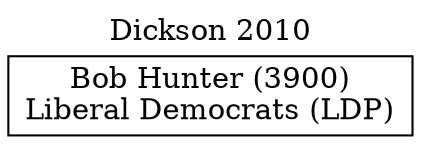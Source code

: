 // House preference flow
digraph "Bob Hunter (3900)_Dickson_2010" {
	graph [label="Dickson 2010" labelloc=t mclimit=10]
	node [shape=box]
	"Bob Hunter (3900)" [label="Bob Hunter (3900)
Liberal Democrats (LDP)"]
}
